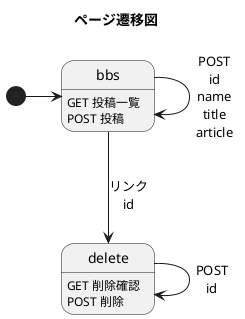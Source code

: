 @startuml
title ページ遷移図
bbs :GET 投稿一覧\nPOST 投稿
delete:GET 削除確認\nPOST 削除

[*]->bbs
bbs-->delete:リンク\nid
delete-->delete:POST\nid
bbs-->bbs:POST\nid\nname\ntitle\narticle
@enduml